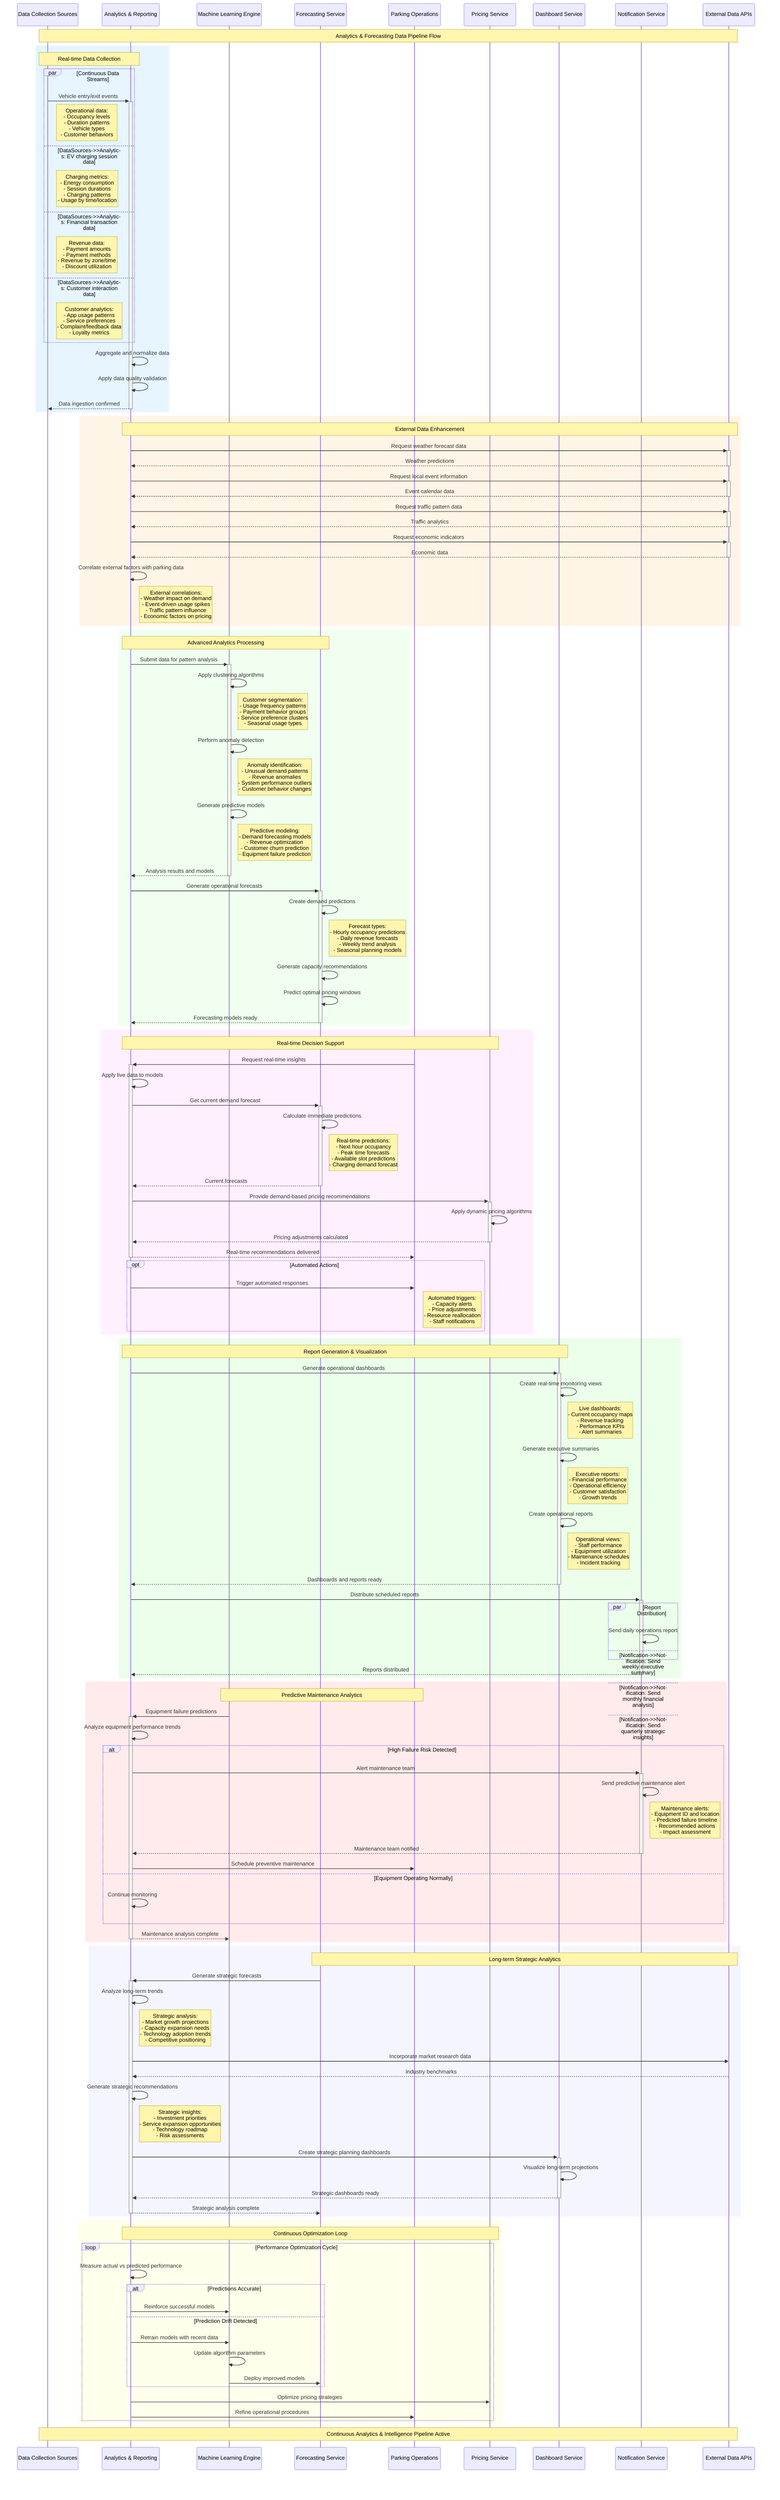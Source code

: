 sequenceDiagram
    participant DataSources as Data Collection Sources
    participant Analytics as Analytics & Reporting
    participant ML as Machine Learning Engine
    participant Forecasting as Forecasting Service
    participant ParkingOps as Parking Operations
    participant Pricing as Pricing Service
    participant Dashboard as Dashboard Service
    participant Notification as Notification Service
    participant External as External Data APIs
    
    Note over DataSources, External: Analytics & Forecasting Data Pipeline Flow

    %% Data Collection Phase
    rect rgb(230, 245, 255)
    Note over DataSources, Analytics: Real-time Data Collection
    
    par Continuous Data Streams
        DataSources->>+Analytics: Vehicle entry/exit events
        Note right of DataSources: Operational data:<br/>- Occupancy levels<br/>- Duration patterns<br/>- Vehicle types<br/>- Customer behaviors
    and DataSources->>Analytics: EV charging session data
        Note right of DataSources: Charging metrics:<br/>- Energy consumption<br/>- Session durations<br/>- Charging patterns<br/>- Usage by time/location
    and DataSources->>Analytics: Financial transaction data
        Note right of DataSources: Revenue data:<br/>- Payment amounts<br/>- Payment methods<br/>- Revenue by zone/time<br/>- Discount utilization
    and DataSources->>Analytics: Customer interaction data
        Note right of DataSources: Customer analytics:<br/>- App usage patterns<br/>- Service preferences<br/>- Complaint/feedback data<br/>- Loyalty metrics
    end
    
    Analytics->>Analytics: Aggregate and normalize data
    Analytics->>Analytics: Apply data quality validation
    Analytics-->>-DataSources: Data ingestion confirmed
    end

    %% External Data Integration
    rect rgb(255, 245, 230)
    Note over External, Analytics: External Data Enhancement
    Analytics->>+External: Request weather forecast data
    External-->>-Analytics: Weather predictions
    
    Analytics->>+External: Request local event information
    External-->>-Analytics: Event calendar data
    
    Analytics->>+External: Request traffic pattern data
    External-->>-Analytics: Traffic analytics
    
    Analytics->>+External: Request economic indicators
    External-->>-Analytics: Economic data
    
    Analytics->>Analytics: Correlate external factors with parking data
    Note right of Analytics: External correlations:<br/>- Weather impact on demand<br/>- Event-driven usage spikes<br/>- Traffic pattern influence<br/>- Economic factors on pricing
    end

    %% Machine Learning & Pattern Analysis
    rect rgb(240, 255, 240)
    Note over Analytics, Forecasting: Advanced Analytics Processing
    Analytics->>+ML: Submit data for pattern analysis
    
    ML->>ML: Apply clustering algorithms
    Note right of ML: Customer segmentation:<br/>- Usage frequency patterns<br/>- Payment behavior groups<br/>- Service preference clusters<br/>- Seasonal usage types
    
    ML->>ML: Perform anomaly detection
    Note right of ML: Anomaly identification:<br/>- Unusual demand patterns<br/>- Revenue anomalies<br/>- System performance outliers<br/>- Customer behavior changes
    
    ML->>ML: Generate predictive models
    Note right of ML: Predictive modeling:<br/>- Demand forecasting models<br/>- Revenue optimization<br/>- Customer churn prediction<br/>- Equipment failure prediction
    
    ML-->>-Analytics: Analysis results and models
    
    Analytics->>+Forecasting: Generate operational forecasts
    Forecasting->>Forecasting: Create demand predictions
    Note right of Forecasting: Forecast types:<br/>- Hourly occupancy predictions<br/>- Daily revenue forecasts<br/>- Weekly trend analysis<br/>- Seasonal planning models
    
    Forecasting->>Forecasting: Generate capacity recommendations
    Forecasting->>Forecasting: Predict optimal pricing windows
    Forecasting-->>-Analytics: Forecasting models ready
    end

    %% Real-time Analytics Application
    rect rgb(255, 240, 255)
    Note over Analytics, Pricing: Real-time Decision Support
    ParkingOps->>+Analytics: Request real-time insights
    Analytics->>Analytics: Apply live data to models
    
    Analytics->>+Forecasting: Get current demand forecast
    Forecasting->>Forecasting: Calculate immediate predictions
    Note right of Forecasting: Real-time predictions:<br/>- Next hour occupancy<br/>- Peak time forecasts<br/>- Available slot predictions<br/>- Charging demand forecast
    
    Forecasting-->>-Analytics: Current forecasts
    
    Analytics->>+Pricing: Provide demand-based pricing recommendations
    Pricing->>Pricing: Apply dynamic pricing algorithms
    Pricing-->>-Analytics: Pricing adjustments calculated
    
    Analytics-->>-ParkingOps: Real-time recommendations delivered
    
    opt Automated Actions
        Analytics->>ParkingOps: Trigger automated responses
        Note right of ParkingOps: Automated triggers:<br/>- Capacity alerts<br/>- Price adjustments<br/>- Resource reallocation<br/>- Staff notifications
    end
    end

    %% Reporting & Dashboard Generation
    rect rgb(235, 255, 235)
    Note over Analytics, Dashboard: Report Generation & Visualization
    Analytics->>+Dashboard: Generate operational dashboards
    
    Dashboard->>Dashboard: Create real-time monitoring views
    Note right of Dashboard: Live dashboards:<br/>- Current occupancy maps<br/>- Revenue tracking<br/>- Performance KPIs<br/>- Alert summaries
    
    Dashboard->>Dashboard: Generate executive summaries
    Note right of Dashboard: Executive reports:<br/>- Financial performance<br/>- Operational efficiency<br/>- Customer satisfaction<br/>- Growth trends
    
    Dashboard->>Dashboard: Create operational reports
    Note right of Dashboard: Operational views:<br/>- Staff performance<br/>- Equipment utilization<br/>- Maintenance schedules<br/>- Incident tracking
    
    Dashboard-->>-Analytics: Dashboards and reports ready
    
    %% Automated Report Distribution
    Analytics->>+Notification: Distribute scheduled reports
    
    par Report Distribution
        Notification->>Notification: Send daily operations report
    and Notification->>Notification: Send weekly executive summary
    and Notification->>Notification: Send monthly financial analysis
    and Notification->>Notification: Send quarterly strategic insights
    end
    
    Notification-->>-Analytics: Reports distributed
    end

    %% Predictive Maintenance & Optimization
    rect rgb(255, 235, 235)
    Note over ML, ParkingOps: Predictive Maintenance Analytics
    ML->>+Analytics: Equipment failure predictions
    Analytics->>Analytics: Analyze equipment performance trends
    
    alt High Failure Risk Detected
        Analytics->>+Notification: Alert maintenance team
        Notification->>Notification: Send predictive maintenance alert
        Note right of Notification: Maintenance alerts:<br/>- Equipment ID and location<br/>- Predicted failure timeline<br/>- Recommended actions<br/>- Impact assessment
        Notification-->>-Analytics: Maintenance team notified
        
        Analytics->>ParkingOps: Schedule preventive maintenance
        
    else Equipment Operating Normally
        Analytics->>Analytics: Continue monitoring
    end
    
    Analytics-->>-ML: Maintenance analysis complete
    end

    %% Strategic Planning & Forecasting
    rect rgb(245, 245, 255)
    Note over Forecasting, External: Long-term Strategic Analytics
    Forecasting->>+Analytics: Generate strategic forecasts
    
    Analytics->>Analytics: Analyze long-term trends
    Note right of Analytics: Strategic analysis:<br/>- Market growth projections<br/>- Capacity expansion needs<br/>- Technology adoption trends<br/>- Competitive positioning
    
    Analytics->>External: Incorporate market research data
    External-->>Analytics: Industry benchmarks
    
    Analytics->>Analytics: Generate strategic recommendations
    Note right of Analytics: Strategic insights:<br/>- Investment priorities<br/>- Service expansion opportunities<br/>- Technology roadmap<br/>- Risk assessments
    
    Analytics->>+Dashboard: Create strategic planning dashboards
    Dashboard->>Dashboard: Visualize long-term projections
    Dashboard-->>-Analytics: Strategic dashboards ready
    
    Analytics-->>-Forecasting: Strategic analysis complete
    end

    %% Performance Optimization Feedback Loop
    rect rgb(255, 255, 235)
    Note over Analytics, Pricing: Continuous Optimization Loop
    loop Performance Optimization Cycle
        Analytics->>Analytics: Measure actual vs predicted performance
        
        alt Predictions Accurate
            Analytics->>ML: Reinforce successful models
        else Prediction Drift Detected
            Analytics->>ML: Retrain models with recent data
            ML->>ML: Update algorithm parameters
            ML->>Forecasting: Deploy improved models
        end
        
        Analytics->>Pricing: Optimize pricing strategies
        Analytics->>ParkingOps: Refine operational procedures
    end
    end

    Note over DataSources, External: Continuous Analytics & Intelligence Pipeline Active